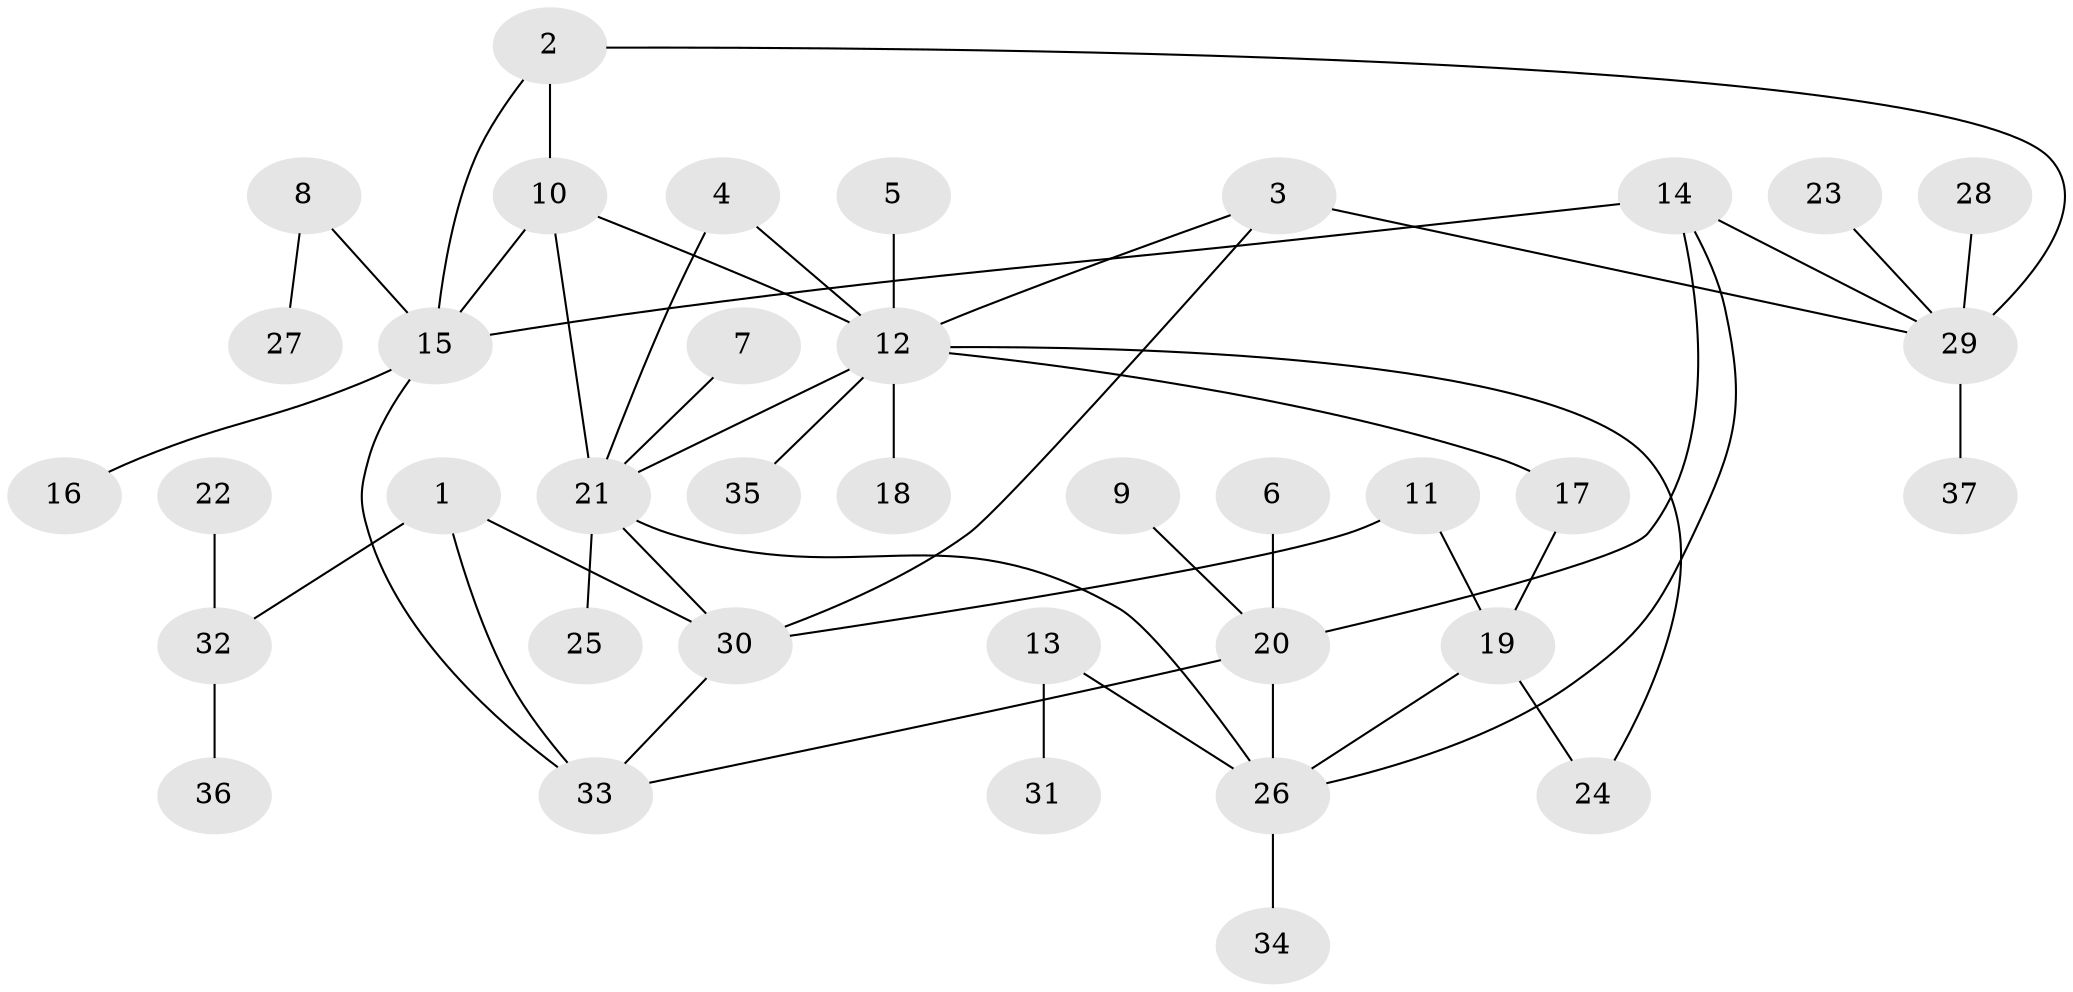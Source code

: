 // original degree distribution, {6: 0.04054054054054054, 7: 0.04054054054054054, 3: 0.0945945945945946, 5: 0.02702702702702703, 4: 0.02702702702702703, 2: 0.20270270270270271, 9: 0.02702702702702703, 11: 0.013513513513513514, 1: 0.527027027027027}
// Generated by graph-tools (version 1.1) at 2025/37/03/04/25 23:37:36]
// undirected, 37 vertices, 50 edges
graph export_dot {
  node [color=gray90,style=filled];
  1;
  2;
  3;
  4;
  5;
  6;
  7;
  8;
  9;
  10;
  11;
  12;
  13;
  14;
  15;
  16;
  17;
  18;
  19;
  20;
  21;
  22;
  23;
  24;
  25;
  26;
  27;
  28;
  29;
  30;
  31;
  32;
  33;
  34;
  35;
  36;
  37;
  1 -- 30 [weight=1.0];
  1 -- 32 [weight=1.0];
  1 -- 33 [weight=1.0];
  2 -- 10 [weight=1.0];
  2 -- 15 [weight=1.0];
  2 -- 29 [weight=1.0];
  3 -- 12 [weight=1.0];
  3 -- 29 [weight=2.0];
  3 -- 30 [weight=1.0];
  4 -- 12 [weight=1.0];
  4 -- 21 [weight=1.0];
  5 -- 12 [weight=1.0];
  6 -- 20 [weight=1.0];
  7 -- 21 [weight=1.0];
  8 -- 15 [weight=1.0];
  8 -- 27 [weight=1.0];
  9 -- 20 [weight=1.0];
  10 -- 12 [weight=1.0];
  10 -- 15 [weight=1.0];
  10 -- 21 [weight=1.0];
  11 -- 19 [weight=1.0];
  11 -- 30 [weight=1.0];
  12 -- 17 [weight=1.0];
  12 -- 18 [weight=1.0];
  12 -- 21 [weight=1.0];
  12 -- 24 [weight=1.0];
  12 -- 35 [weight=1.0];
  13 -- 26 [weight=1.0];
  13 -- 31 [weight=1.0];
  14 -- 15 [weight=1.0];
  14 -- 20 [weight=1.0];
  14 -- 26 [weight=1.0];
  14 -- 29 [weight=1.0];
  15 -- 16 [weight=1.0];
  15 -- 33 [weight=1.0];
  17 -- 19 [weight=1.0];
  19 -- 24 [weight=1.0];
  19 -- 26 [weight=1.0];
  20 -- 26 [weight=1.0];
  20 -- 33 [weight=1.0];
  21 -- 25 [weight=1.0];
  21 -- 26 [weight=1.0];
  21 -- 30 [weight=1.0];
  22 -- 32 [weight=1.0];
  23 -- 29 [weight=1.0];
  26 -- 34 [weight=1.0];
  28 -- 29 [weight=1.0];
  29 -- 37 [weight=1.0];
  30 -- 33 [weight=1.0];
  32 -- 36 [weight=1.0];
}
